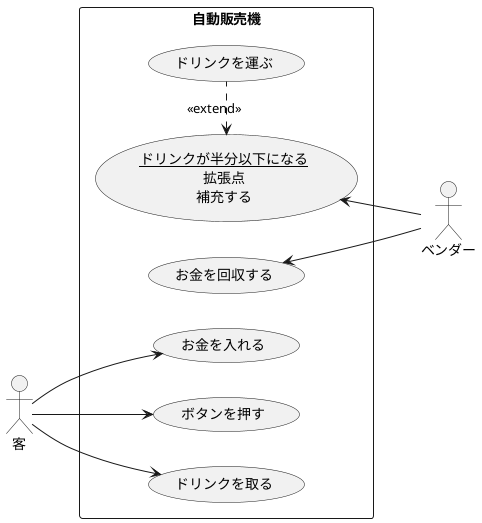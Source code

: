 @startuml 演習6-4-2_ユースケース図_自動販売機

    left to right direction
    
    actor 客
    actor ベンダー

    rectangle 自動販売機 {
        usecase お金を回収する
        usecase ドリンクを運ぶ
        usecase (<u>ドリンクが半分以下になる</u>\n拡張点\n補充する)as refill
        usecase お金を入れる
        usecase ボタンを押す
        usecase ドリンクを取る
    }
    客 --> お金を入れる
    客 --> ボタンを押す
    客 --> ドリンクを取る
    refill <. ドリンクを運ぶ: <<extend>>
    refill <-- ベンダー
    お金を回収する <-- ベンダー

@enduml
